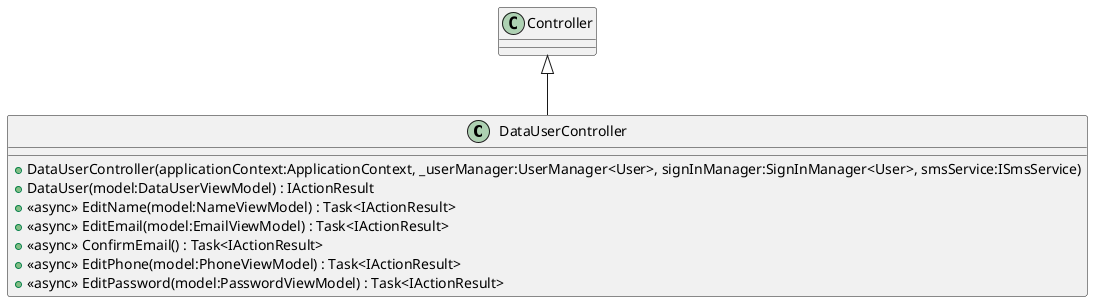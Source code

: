 @startuml
class DataUserController {
    + DataUserController(applicationContext:ApplicationContext, _userManager:UserManager<User>, signInManager:SignInManager<User>, smsService:ISmsService)
    + DataUser(model:DataUserViewModel) : IActionResult
    + <<async>> EditName(model:NameViewModel) : Task<IActionResult>
    + <<async>> EditEmail(model:EmailViewModel) : Task<IActionResult>
    + <<async>> ConfirmEmail() : Task<IActionResult>
    + <<async>> EditPhone(model:PhoneViewModel) : Task<IActionResult>
    + <<async>> EditPassword(model:PasswordViewModel) : Task<IActionResult>
}
Controller <|-- DataUserController
@enduml
